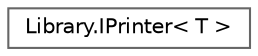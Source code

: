 digraph "Graphical Class Hierarchy"
{
 // INTERACTIVE_SVG=YES
 // LATEX_PDF_SIZE
  bgcolor="transparent";
  edge [fontname=Helvetica,fontsize=10,labelfontname=Helvetica,labelfontsize=10];
  node [fontname=Helvetica,fontsize=10,shape=box,height=0.2,width=0.4];
  rankdir="LR";
  Node0 [label="Library.IPrinter\< T \>",height=0.2,width=0.4,color="grey40", fillcolor="white", style="filled",URL="$interfaceLibrary_1_1IPrinter.html",tooltip="Interfáz para mostrar datos por pantalla"];
}
